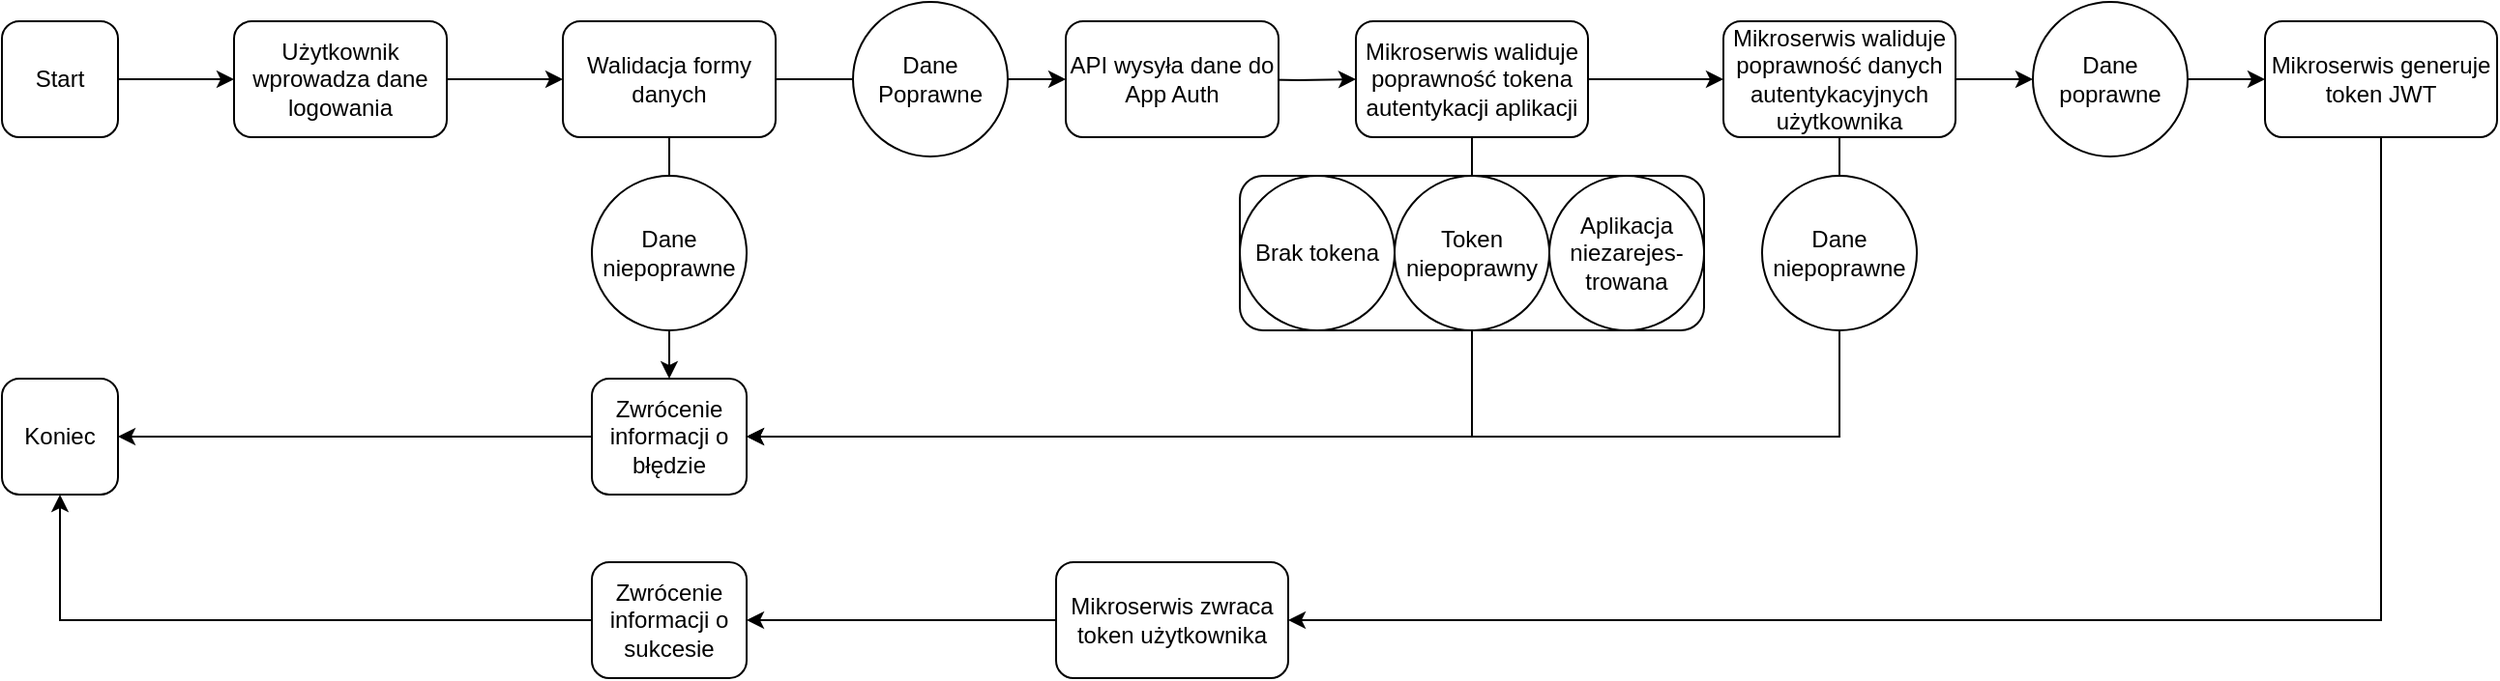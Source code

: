 <mxfile version="18.0.1" type="device"><diagram id="aboKpNu7S6qt1W7WM247" name="Strona-1"><mxGraphModel dx="1303" dy="1428" grid="1" gridSize="10" guides="1" tooltips="1" connect="1" arrows="1" fold="1" page="1" pageScale="1" pageWidth="827" pageHeight="1169" math="0" shadow="0"><root><mxCell id="0"/><mxCell id="1" parent="0"/><mxCell id="9Ylgt-4jLfKObxe_HsDK-22" value="" style="rounded=1;whiteSpace=wrap;html=1;" vertex="1" parent="1"><mxGeometry x="690" y="420" width="240" height="80" as="geometry"/></mxCell><mxCell id="9Ylgt-4jLfKObxe_HsDK-3" style="edgeStyle=orthogonalEdgeStyle;rounded=0;orthogonalLoop=1;jettySize=auto;html=1;exitX=1;exitY=0.5;exitDx=0;exitDy=0;entryX=0;entryY=0.5;entryDx=0;entryDy=0;" edge="1" parent="1" source="9Ylgt-4jLfKObxe_HsDK-1" target="9Ylgt-4jLfKObxe_HsDK-2"><mxGeometry relative="1" as="geometry"/></mxCell><mxCell id="9Ylgt-4jLfKObxe_HsDK-1" value="Start" style="rounded=1;whiteSpace=wrap;html=1;" vertex="1" parent="1"><mxGeometry x="50" y="340" width="60" height="60" as="geometry"/></mxCell><mxCell id="9Ylgt-4jLfKObxe_HsDK-5" style="edgeStyle=orthogonalEdgeStyle;rounded=0;orthogonalLoop=1;jettySize=auto;html=1;exitX=1;exitY=0.5;exitDx=0;exitDy=0;entryX=0;entryY=0.5;entryDx=0;entryDy=0;" edge="1" parent="1" source="9Ylgt-4jLfKObxe_HsDK-2" target="9Ylgt-4jLfKObxe_HsDK-4"><mxGeometry relative="1" as="geometry"/></mxCell><mxCell id="9Ylgt-4jLfKObxe_HsDK-2" value="Użytkownik wprowadza dane logowania" style="rounded=1;whiteSpace=wrap;html=1;" vertex="1" parent="1"><mxGeometry x="170" y="340" width="110" height="60" as="geometry"/></mxCell><mxCell id="9Ylgt-4jLfKObxe_HsDK-11" style="edgeStyle=orthogonalEdgeStyle;rounded=0;orthogonalLoop=1;jettySize=auto;html=1;exitX=0.5;exitY=1;exitDx=0;exitDy=0;entryX=0.5;entryY=0;entryDx=0;entryDy=0;" edge="1" parent="1" source="9Ylgt-4jLfKObxe_HsDK-4" target="9Ylgt-4jLfKObxe_HsDK-6"><mxGeometry relative="1" as="geometry"/></mxCell><mxCell id="9Ylgt-4jLfKObxe_HsDK-17" style="edgeStyle=orthogonalEdgeStyle;rounded=0;orthogonalLoop=1;jettySize=auto;html=1;exitX=1;exitY=0.5;exitDx=0;exitDy=0;entryX=0;entryY=0.5;entryDx=0;entryDy=0;startArrow=none;" edge="1" parent="1" source="9Ylgt-4jLfKObxe_HsDK-14" target="9Ylgt-4jLfKObxe_HsDK-16"><mxGeometry relative="1" as="geometry"/></mxCell><mxCell id="9Ylgt-4jLfKObxe_HsDK-4" value="Walidacja formy danych" style="rounded=1;whiteSpace=wrap;html=1;" vertex="1" parent="1"><mxGeometry x="340" y="340" width="110" height="60" as="geometry"/></mxCell><mxCell id="9Ylgt-4jLfKObxe_HsDK-9" style="edgeStyle=orthogonalEdgeStyle;rounded=0;orthogonalLoop=1;jettySize=auto;html=1;exitX=0;exitY=0.5;exitDx=0;exitDy=0;entryX=1;entryY=0.5;entryDx=0;entryDy=0;" edge="1" parent="1" source="9Ylgt-4jLfKObxe_HsDK-6" target="9Ylgt-4jLfKObxe_HsDK-7"><mxGeometry relative="1" as="geometry"/></mxCell><mxCell id="9Ylgt-4jLfKObxe_HsDK-6" value="Zwrócenie informacji o błędzie" style="rounded=1;whiteSpace=wrap;html=1;" vertex="1" parent="1"><mxGeometry x="355" y="525" width="80" height="60" as="geometry"/></mxCell><mxCell id="9Ylgt-4jLfKObxe_HsDK-7" value="Koniec" style="rounded=1;whiteSpace=wrap;html=1;" vertex="1" parent="1"><mxGeometry x="50" y="525" width="60" height="60" as="geometry"/></mxCell><mxCell id="9Ylgt-4jLfKObxe_HsDK-13" value="Dane niepoprawne" style="ellipse;whiteSpace=wrap;html=1;aspect=fixed;" vertex="1" parent="1"><mxGeometry x="355" y="420" width="80" height="80" as="geometry"/></mxCell><mxCell id="9Ylgt-4jLfKObxe_HsDK-19" style="edgeStyle=orthogonalEdgeStyle;rounded=0;orthogonalLoop=1;jettySize=auto;html=1;exitX=1;exitY=0.5;exitDx=0;exitDy=0;entryX=0;entryY=0.5;entryDx=0;entryDy=0;" edge="1" parent="1" target="9Ylgt-4jLfKObxe_HsDK-18"><mxGeometry relative="1" as="geometry"><mxPoint x="690" y="370" as="sourcePoint"/></mxGeometry></mxCell><mxCell id="9Ylgt-4jLfKObxe_HsDK-16" value="API wysyła dane do App Auth" style="rounded=1;whiteSpace=wrap;html=1;" vertex="1" parent="1"><mxGeometry x="600" y="340" width="110" height="60" as="geometry"/></mxCell><mxCell id="9Ylgt-4jLfKObxe_HsDK-21" style="edgeStyle=orthogonalEdgeStyle;rounded=0;orthogonalLoop=1;jettySize=auto;html=1;exitX=0.5;exitY=1;exitDx=0;exitDy=0;entryX=1;entryY=0.5;entryDx=0;entryDy=0;" edge="1" parent="1" source="9Ylgt-4jLfKObxe_HsDK-18" target="9Ylgt-4jLfKObxe_HsDK-6"><mxGeometry relative="1" as="geometry"/></mxCell><mxCell id="9Ylgt-4jLfKObxe_HsDK-26" style="edgeStyle=orthogonalEdgeStyle;rounded=0;orthogonalLoop=1;jettySize=auto;html=1;exitX=1;exitY=0.5;exitDx=0;exitDy=0;entryX=0;entryY=0.5;entryDx=0;entryDy=0;" edge="1" parent="1" source="9Ylgt-4jLfKObxe_HsDK-18"><mxGeometry relative="1" as="geometry"><mxPoint x="940" y="370" as="targetPoint"/></mxGeometry></mxCell><mxCell id="9Ylgt-4jLfKObxe_HsDK-18" value="Mikroserwis waliduje poprawność tokena autentykacji aplikacji" style="rounded=1;whiteSpace=wrap;html=1;" vertex="1" parent="1"><mxGeometry x="750" y="340" width="120" height="60" as="geometry"/></mxCell><mxCell id="9Ylgt-4jLfKObxe_HsDK-20" value="Token niepoprawny" style="ellipse;whiteSpace=wrap;html=1;aspect=fixed;" vertex="1" parent="1"><mxGeometry x="770" y="420" width="80" height="80" as="geometry"/></mxCell><mxCell id="9Ylgt-4jLfKObxe_HsDK-23" value="Brak tokena" style="ellipse;whiteSpace=wrap;html=1;aspect=fixed;" vertex="1" parent="1"><mxGeometry x="690" y="420" width="80" height="80" as="geometry"/></mxCell><mxCell id="9Ylgt-4jLfKObxe_HsDK-24" value="Aplikacja niezarejes-trowana" style="ellipse;whiteSpace=wrap;html=1;aspect=fixed;" vertex="1" parent="1"><mxGeometry x="850" y="420" width="80" height="80" as="geometry"/></mxCell><mxCell id="9Ylgt-4jLfKObxe_HsDK-28" style="edgeStyle=orthogonalEdgeStyle;rounded=0;orthogonalLoop=1;jettySize=auto;html=1;exitX=0.5;exitY=1;exitDx=0;exitDy=0;entryX=1;entryY=0.5;entryDx=0;entryDy=0;" edge="1" parent="1" source="9Ylgt-4jLfKObxe_HsDK-25" target="9Ylgt-4jLfKObxe_HsDK-6"><mxGeometry relative="1" as="geometry"/></mxCell><mxCell id="9Ylgt-4jLfKObxe_HsDK-32" style="edgeStyle=orthogonalEdgeStyle;rounded=0;orthogonalLoop=1;jettySize=auto;html=1;exitX=1;exitY=0.5;exitDx=0;exitDy=0;entryX=0;entryY=0.5;entryDx=0;entryDy=0;" edge="1" parent="1" source="9Ylgt-4jLfKObxe_HsDK-25" target="9Ylgt-4jLfKObxe_HsDK-31"><mxGeometry relative="1" as="geometry"/></mxCell><mxCell id="9Ylgt-4jLfKObxe_HsDK-25" value="Mikroserwis waliduje poprawność danych autentykacyjnych użytkownika" style="rounded=1;whiteSpace=wrap;html=1;" vertex="1" parent="1"><mxGeometry x="940" y="340" width="120" height="60" as="geometry"/></mxCell><mxCell id="9Ylgt-4jLfKObxe_HsDK-27" value="Dane niepoprawne" style="ellipse;whiteSpace=wrap;html=1;" vertex="1" parent="1"><mxGeometry x="960" y="420" width="80" height="80" as="geometry"/></mxCell><mxCell id="9Ylgt-4jLfKObxe_HsDK-14" value="Dane Poprawne" style="ellipse;whiteSpace=wrap;html=1;aspect=fixed;" vertex="1" parent="1"><mxGeometry x="490" y="330" width="80" height="80" as="geometry"/></mxCell><mxCell id="9Ylgt-4jLfKObxe_HsDK-29" value="" style="edgeStyle=orthogonalEdgeStyle;rounded=0;orthogonalLoop=1;jettySize=auto;html=1;exitX=1;exitY=0.5;exitDx=0;exitDy=0;entryX=0;entryY=0.5;entryDx=0;entryDy=0;endArrow=none;" edge="1" parent="1" source="9Ylgt-4jLfKObxe_HsDK-4" target="9Ylgt-4jLfKObxe_HsDK-14"><mxGeometry relative="1" as="geometry"><mxPoint x="450" y="370" as="sourcePoint"/><mxPoint x="610" y="370" as="targetPoint"/></mxGeometry></mxCell><mxCell id="9Ylgt-4jLfKObxe_HsDK-35" style="edgeStyle=orthogonalEdgeStyle;rounded=0;orthogonalLoop=1;jettySize=auto;html=1;exitX=0.5;exitY=1;exitDx=0;exitDy=0;entryX=1;entryY=0.5;entryDx=0;entryDy=0;" edge="1" parent="1" source="9Ylgt-4jLfKObxe_HsDK-30" target="9Ylgt-4jLfKObxe_HsDK-34"><mxGeometry relative="1" as="geometry"/></mxCell><mxCell id="9Ylgt-4jLfKObxe_HsDK-30" value="Mikroserwis generuje token JWT" style="rounded=1;whiteSpace=wrap;html=1;" vertex="1" parent="1"><mxGeometry x="1220" y="340" width="120" height="60" as="geometry"/></mxCell><mxCell id="9Ylgt-4jLfKObxe_HsDK-33" style="edgeStyle=orthogonalEdgeStyle;rounded=0;orthogonalLoop=1;jettySize=auto;html=1;exitX=1;exitY=0.5;exitDx=0;exitDy=0;entryX=0;entryY=0.5;entryDx=0;entryDy=0;" edge="1" parent="1" source="9Ylgt-4jLfKObxe_HsDK-31" target="9Ylgt-4jLfKObxe_HsDK-30"><mxGeometry relative="1" as="geometry"/></mxCell><mxCell id="9Ylgt-4jLfKObxe_HsDK-31" value="Dane poprawne" style="ellipse;whiteSpace=wrap;html=1;" vertex="1" parent="1"><mxGeometry x="1100" y="330" width="80" height="80" as="geometry"/></mxCell><mxCell id="9Ylgt-4jLfKObxe_HsDK-38" style="edgeStyle=orthogonalEdgeStyle;rounded=0;orthogonalLoop=1;jettySize=auto;html=1;exitX=0;exitY=0.5;exitDx=0;exitDy=0;entryX=1;entryY=0.5;entryDx=0;entryDy=0;" edge="1" parent="1" source="9Ylgt-4jLfKObxe_HsDK-34" target="9Ylgt-4jLfKObxe_HsDK-37"><mxGeometry relative="1" as="geometry"/></mxCell><mxCell id="9Ylgt-4jLfKObxe_HsDK-34" value="Mikroserwis zwraca token użytkownika" style="rounded=1;whiteSpace=wrap;html=1;" vertex="1" parent="1"><mxGeometry x="595" y="620" width="120" height="60" as="geometry"/></mxCell><mxCell id="9Ylgt-4jLfKObxe_HsDK-40" style="edgeStyle=orthogonalEdgeStyle;rounded=0;orthogonalLoop=1;jettySize=auto;html=1;exitX=0;exitY=0.5;exitDx=0;exitDy=0;entryX=0.5;entryY=1;entryDx=0;entryDy=0;" edge="1" parent="1" source="9Ylgt-4jLfKObxe_HsDK-37" target="9Ylgt-4jLfKObxe_HsDK-7"><mxGeometry relative="1" as="geometry"/></mxCell><mxCell id="9Ylgt-4jLfKObxe_HsDK-37" value="Zwrócenie informacji o sukcesie" style="rounded=1;whiteSpace=wrap;html=1;" vertex="1" parent="1"><mxGeometry x="355" y="620" width="80" height="60" as="geometry"/></mxCell></root></mxGraphModel></diagram></mxfile>